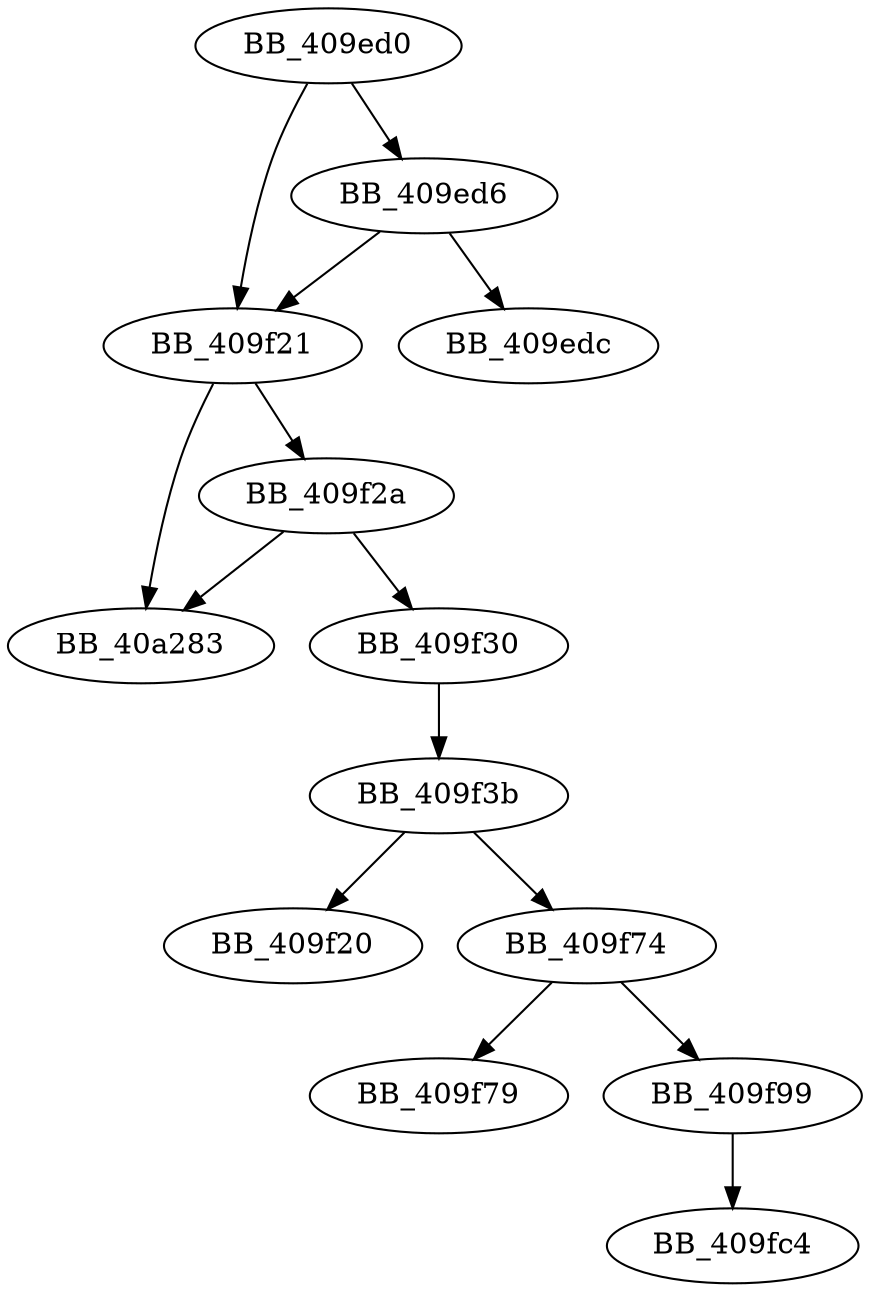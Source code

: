 DiGraph sub_409ED0{
BB_409ed0->BB_409ed6
BB_409ed0->BB_409f21
BB_409ed6->BB_409edc
BB_409ed6->BB_409f21
BB_409f21->BB_409f2a
BB_409f21->BB_40a283
BB_409f2a->BB_409f30
BB_409f2a->BB_40a283
BB_409f30->BB_409f3b
BB_409f3b->BB_409f20
BB_409f3b->BB_409f74
BB_409f74->BB_409f79
BB_409f74->BB_409f99
BB_409f99->BB_409fc4
}
